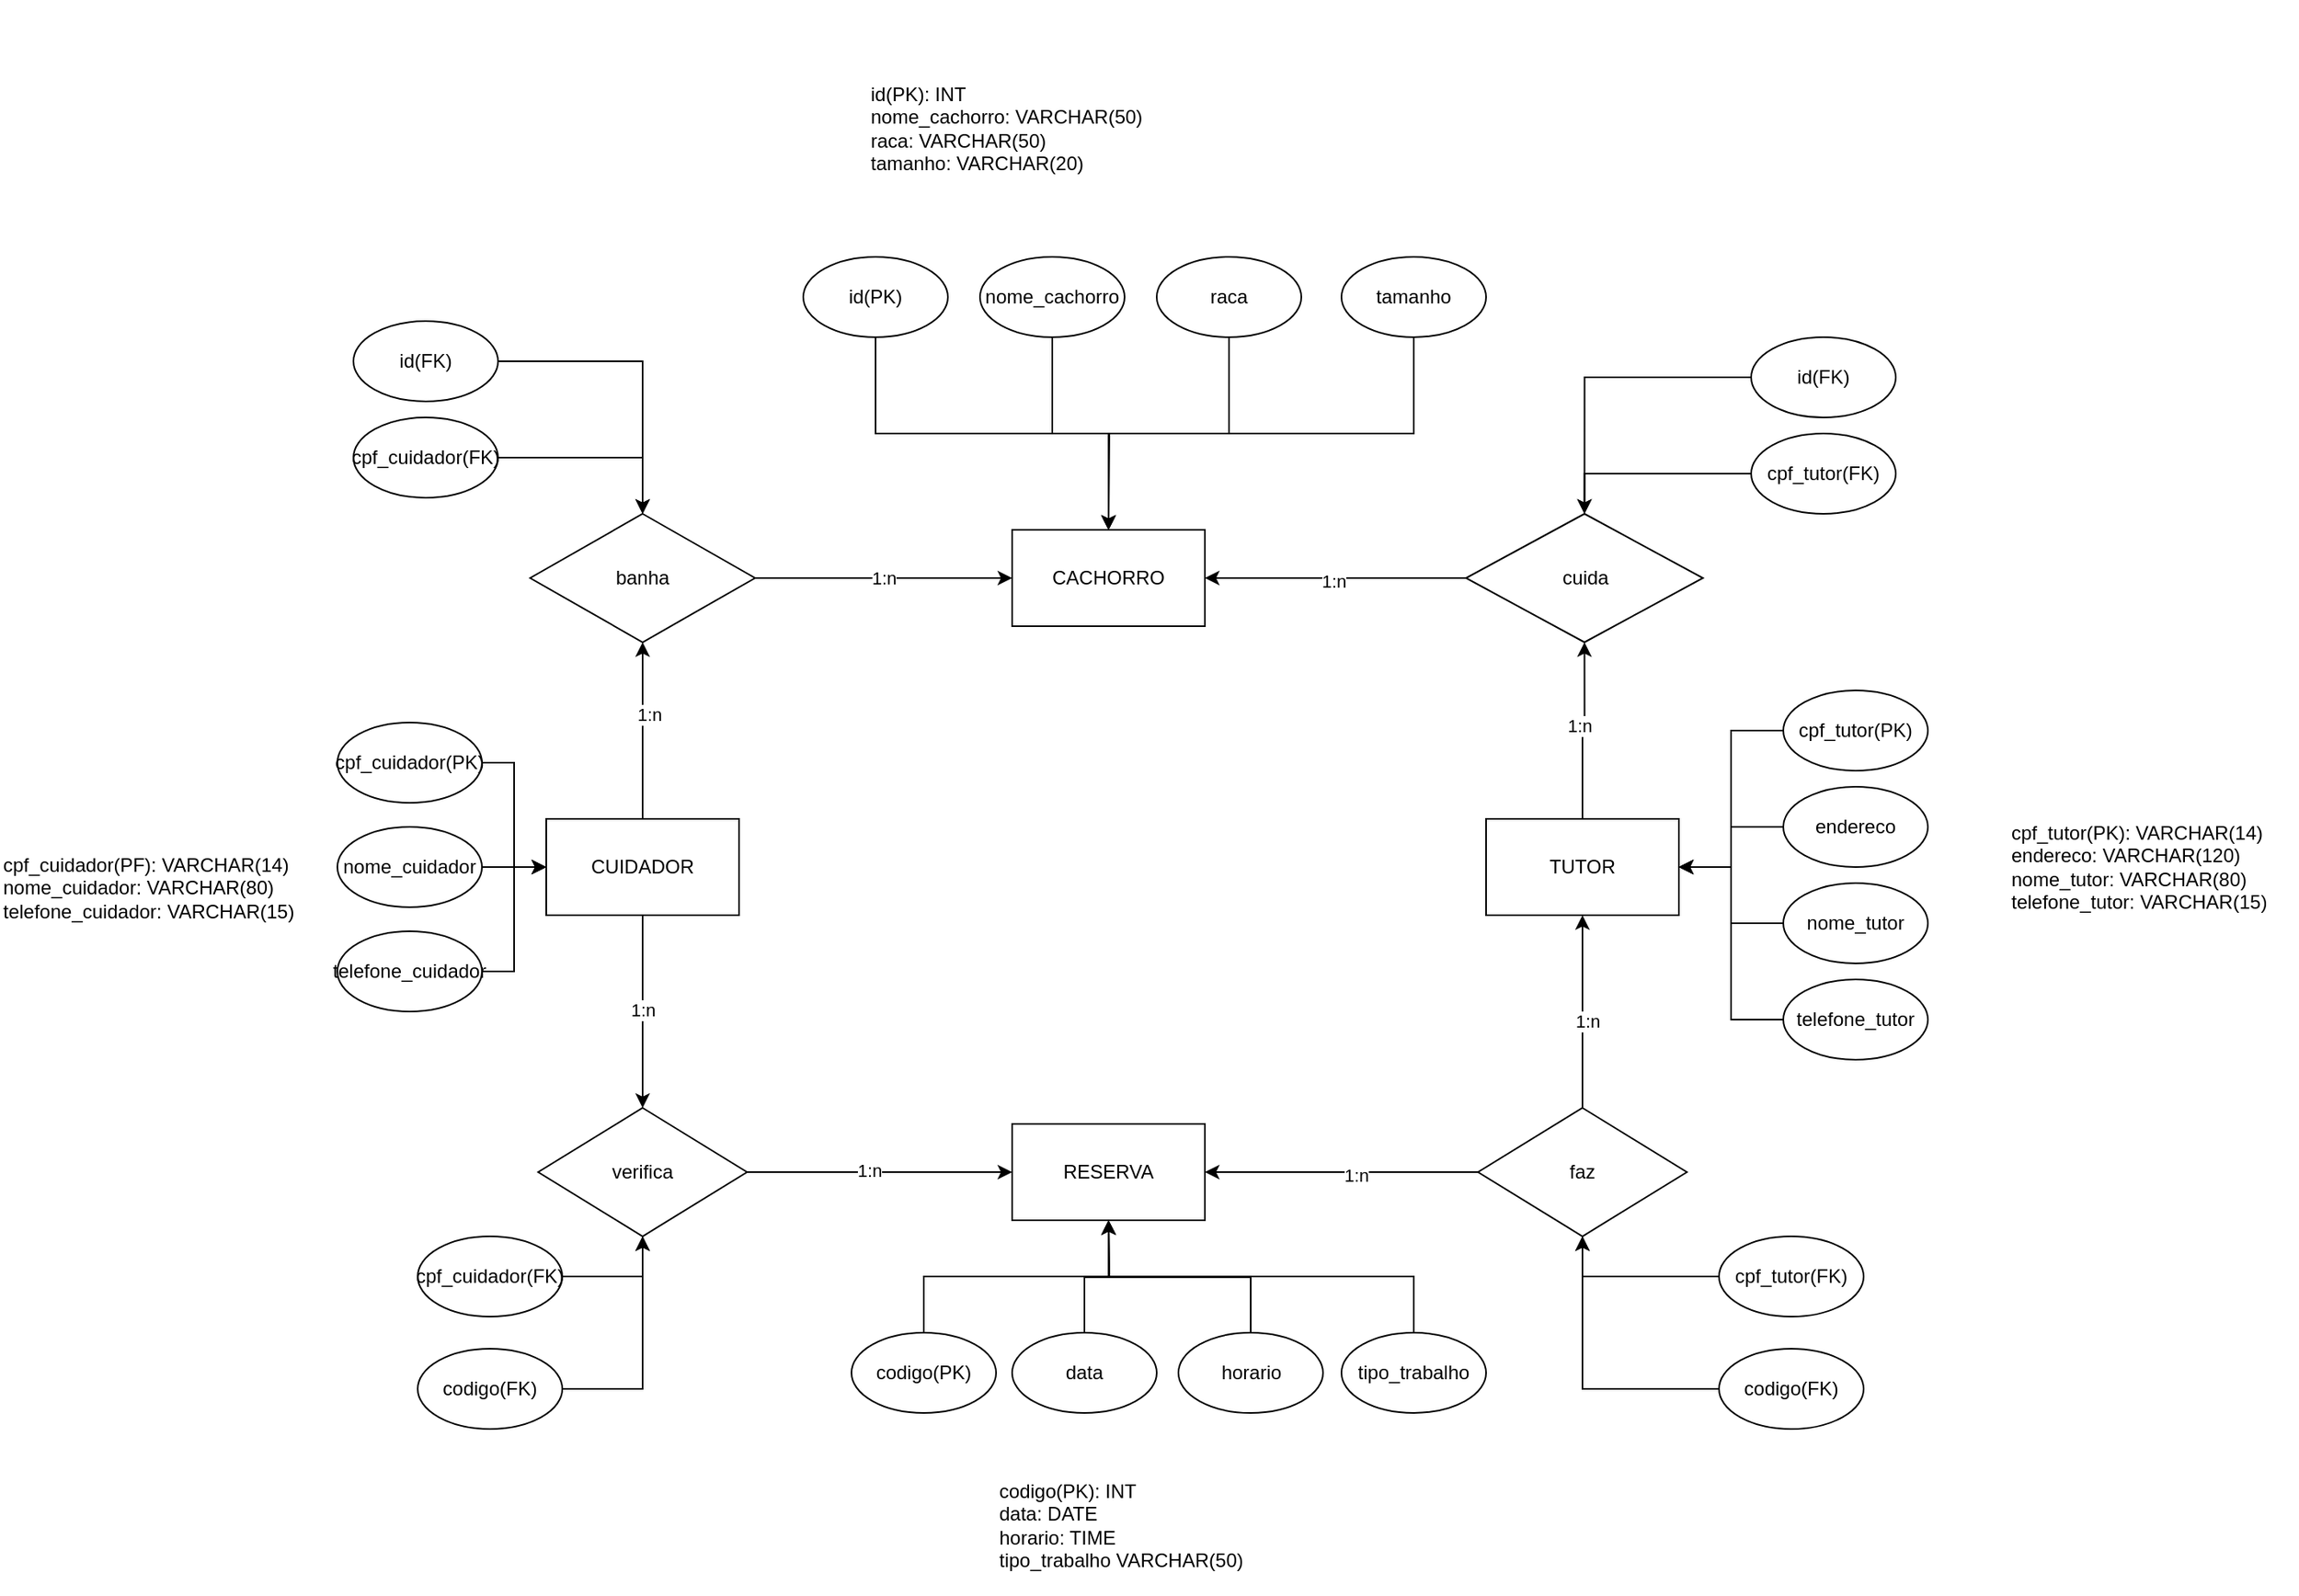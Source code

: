 <mxfile version="28.2.8">
  <diagram name="Página-1" id="SAmPTXIBSsvGu41LcWDt">
    <mxGraphModel dx="2574" dy="2038" grid="1" gridSize="10" guides="1" tooltips="1" connect="1" arrows="1" fold="1" page="1" pageScale="1" pageWidth="827" pageHeight="1169" math="0" shadow="0">
      <root>
        <mxCell id="0" />
        <mxCell id="1" parent="0" />
        <mxCell id="lc3q0VoDy4iHKCMBtsfO-1" value="CACHORRO" style="rounded=0;whiteSpace=wrap;html=1;" vertex="1" parent="1">
          <mxGeometry x="310" y="40" width="120" height="60" as="geometry" />
        </mxCell>
        <mxCell id="lc3q0VoDy4iHKCMBtsfO-17" style="edgeStyle=orthogonalEdgeStyle;rounded=0;orthogonalLoop=1;jettySize=auto;html=1;exitX=0;exitY=0.5;exitDx=0;exitDy=0;entryX=1;entryY=0.5;entryDx=0;entryDy=0;" edge="1" parent="1" source="lc3q0VoDy4iHKCMBtsfO-2" target="lc3q0VoDy4iHKCMBtsfO-1">
          <mxGeometry relative="1" as="geometry" />
        </mxCell>
        <mxCell id="lc3q0VoDy4iHKCMBtsfO-86" value="1:n" style="edgeLabel;html=1;align=center;verticalAlign=middle;resizable=0;points=[];" vertex="1" connectable="0" parent="lc3q0VoDy4iHKCMBtsfO-17">
          <mxGeometry x="0.019" y="2" relative="1" as="geometry">
            <mxPoint as="offset" />
          </mxGeometry>
        </mxCell>
        <mxCell id="lc3q0VoDy4iHKCMBtsfO-2" value="cuida" style="rhombus;whiteSpace=wrap;html=1;" vertex="1" parent="1">
          <mxGeometry x="592.5" y="30" width="147.5" height="80" as="geometry" />
        </mxCell>
        <mxCell id="lc3q0VoDy4iHKCMBtsfO-92" style="edgeStyle=orthogonalEdgeStyle;rounded=0;orthogonalLoop=1;jettySize=auto;html=1;exitX=1;exitY=0.5;exitDx=0;exitDy=0;entryX=0;entryY=0.5;entryDx=0;entryDy=0;" edge="1" parent="1" source="lc3q0VoDy4iHKCMBtsfO-3" target="lc3q0VoDy4iHKCMBtsfO-1">
          <mxGeometry relative="1" as="geometry" />
        </mxCell>
        <mxCell id="lc3q0VoDy4iHKCMBtsfO-97" value="1:n" style="edgeLabel;html=1;align=center;verticalAlign=middle;resizable=0;points=[];" vertex="1" connectable="0" parent="lc3q0VoDy4iHKCMBtsfO-92">
          <mxGeometry x="0.193" y="-6" relative="1" as="geometry">
            <mxPoint x="-16" y="-6" as="offset" />
          </mxGeometry>
        </mxCell>
        <mxCell id="lc3q0VoDy4iHKCMBtsfO-3" value="banha" style="rhombus;whiteSpace=wrap;html=1;" vertex="1" parent="1">
          <mxGeometry x="10" y="30" width="140" height="80" as="geometry" />
        </mxCell>
        <mxCell id="lc3q0VoDy4iHKCMBtsfO-6" value="RESERVA" style="rounded=0;whiteSpace=wrap;html=1;" vertex="1" parent="1">
          <mxGeometry x="310" y="410" width="120" height="60" as="geometry" />
        </mxCell>
        <mxCell id="lc3q0VoDy4iHKCMBtsfO-16" style="edgeStyle=orthogonalEdgeStyle;rounded=0;orthogonalLoop=1;jettySize=auto;html=1;exitX=0.5;exitY=0;exitDx=0;exitDy=0;entryX=0.5;entryY=1;entryDx=0;entryDy=0;" edge="1" parent="1" source="lc3q0VoDy4iHKCMBtsfO-7" target="lc3q0VoDy4iHKCMBtsfO-10">
          <mxGeometry relative="1" as="geometry" />
        </mxCell>
        <mxCell id="lc3q0VoDy4iHKCMBtsfO-88" value="1:n" style="edgeLabel;html=1;align=center;verticalAlign=middle;resizable=0;points=[];" vertex="1" connectable="0" parent="lc3q0VoDy4iHKCMBtsfO-16">
          <mxGeometry x="-0.081" y="-3" relative="1" as="geometry">
            <mxPoint y="1" as="offset" />
          </mxGeometry>
        </mxCell>
        <mxCell id="lc3q0VoDy4iHKCMBtsfO-93" style="edgeStyle=orthogonalEdgeStyle;rounded=0;orthogonalLoop=1;jettySize=auto;html=1;exitX=0;exitY=0.5;exitDx=0;exitDy=0;entryX=1;entryY=0.5;entryDx=0;entryDy=0;" edge="1" parent="1" source="lc3q0VoDy4iHKCMBtsfO-7" target="lc3q0VoDy4iHKCMBtsfO-6">
          <mxGeometry relative="1" as="geometry" />
        </mxCell>
        <mxCell id="lc3q0VoDy4iHKCMBtsfO-94" value="1:n" style="edgeLabel;html=1;align=center;verticalAlign=middle;resizable=0;points=[];" vertex="1" connectable="0" parent="lc3q0VoDy4iHKCMBtsfO-93">
          <mxGeometry x="-0.106" y="2" relative="1" as="geometry">
            <mxPoint as="offset" />
          </mxGeometry>
        </mxCell>
        <mxCell id="lc3q0VoDy4iHKCMBtsfO-7" value="faz" style="rhombus;whiteSpace=wrap;html=1;" vertex="1" parent="1">
          <mxGeometry x="600" y="400" width="130" height="80" as="geometry" />
        </mxCell>
        <mxCell id="lc3q0VoDy4iHKCMBtsfO-14" style="edgeStyle=orthogonalEdgeStyle;rounded=0;orthogonalLoop=1;jettySize=auto;html=1;exitX=1;exitY=0.5;exitDx=0;exitDy=0;entryX=0;entryY=0.5;entryDx=0;entryDy=0;" edge="1" parent="1" source="lc3q0VoDy4iHKCMBtsfO-8" target="lc3q0VoDy4iHKCMBtsfO-6">
          <mxGeometry relative="1" as="geometry" />
        </mxCell>
        <mxCell id="lc3q0VoDy4iHKCMBtsfO-90" value="1:n" style="edgeLabel;html=1;align=center;verticalAlign=middle;resizable=0;points=[];" vertex="1" connectable="0" parent="lc3q0VoDy4iHKCMBtsfO-14">
          <mxGeometry x="-0.077" y="1" relative="1" as="geometry">
            <mxPoint as="offset" />
          </mxGeometry>
        </mxCell>
        <mxCell id="lc3q0VoDy4iHKCMBtsfO-8" value="verifica" style="rhombus;whiteSpace=wrap;html=1;" vertex="1" parent="1">
          <mxGeometry x="15" y="400" width="130" height="80" as="geometry" />
        </mxCell>
        <mxCell id="lc3q0VoDy4iHKCMBtsfO-13" style="edgeStyle=orthogonalEdgeStyle;rounded=0;orthogonalLoop=1;jettySize=auto;html=1;exitX=0.5;exitY=1;exitDx=0;exitDy=0;entryX=0.5;entryY=0;entryDx=0;entryDy=0;" edge="1" parent="1" source="lc3q0VoDy4iHKCMBtsfO-9" target="lc3q0VoDy4iHKCMBtsfO-8">
          <mxGeometry relative="1" as="geometry" />
        </mxCell>
        <mxCell id="lc3q0VoDy4iHKCMBtsfO-95" value="1:n" style="edgeLabel;html=1;align=center;verticalAlign=middle;resizable=0;points=[];" vertex="1" connectable="0" parent="lc3q0VoDy4iHKCMBtsfO-13">
          <mxGeometry x="-0.038" relative="1" as="geometry">
            <mxPoint y="1" as="offset" />
          </mxGeometry>
        </mxCell>
        <mxCell id="lc3q0VoDy4iHKCMBtsfO-91" style="edgeStyle=orthogonalEdgeStyle;rounded=0;orthogonalLoop=1;jettySize=auto;html=1;exitX=0.5;exitY=0;exitDx=0;exitDy=0;entryX=0.5;entryY=1;entryDx=0;entryDy=0;" edge="1" parent="1" source="lc3q0VoDy4iHKCMBtsfO-9" target="lc3q0VoDy4iHKCMBtsfO-3">
          <mxGeometry relative="1" as="geometry" />
        </mxCell>
        <mxCell id="lc3q0VoDy4iHKCMBtsfO-96" value="1:n" style="edgeLabel;html=1;align=center;verticalAlign=middle;resizable=0;points=[];" vertex="1" connectable="0" parent="lc3q0VoDy4iHKCMBtsfO-91">
          <mxGeometry x="0.21" y="-4" relative="1" as="geometry">
            <mxPoint y="1" as="offset" />
          </mxGeometry>
        </mxCell>
        <mxCell id="lc3q0VoDy4iHKCMBtsfO-9" value="CUIDADOR" style="rounded=0;whiteSpace=wrap;html=1;" vertex="1" parent="1">
          <mxGeometry x="20" y="220" width="120" height="60" as="geometry" />
        </mxCell>
        <mxCell id="lc3q0VoDy4iHKCMBtsfO-19" style="edgeStyle=orthogonalEdgeStyle;rounded=0;orthogonalLoop=1;jettySize=auto;html=1;exitX=0.5;exitY=0;exitDx=0;exitDy=0;entryX=0.5;entryY=1;entryDx=0;entryDy=0;" edge="1" parent="1" source="lc3q0VoDy4iHKCMBtsfO-10" target="lc3q0VoDy4iHKCMBtsfO-2">
          <mxGeometry relative="1" as="geometry" />
        </mxCell>
        <mxCell id="lc3q0VoDy4iHKCMBtsfO-87" value="1:n" style="edgeLabel;html=1;align=center;verticalAlign=middle;resizable=0;points=[];" vertex="1" connectable="0" parent="lc3q0VoDy4iHKCMBtsfO-19">
          <mxGeometry x="0.091" y="4" relative="1" as="geometry">
            <mxPoint y="1" as="offset" />
          </mxGeometry>
        </mxCell>
        <mxCell id="lc3q0VoDy4iHKCMBtsfO-10" value="TUTOR" style="rounded=0;whiteSpace=wrap;html=1;" vertex="1" parent="1">
          <mxGeometry x="605" y="220" width="120" height="60" as="geometry" />
        </mxCell>
        <mxCell id="lc3q0VoDy4iHKCMBtsfO-21" style="edgeStyle=orthogonalEdgeStyle;rounded=0;orthogonalLoop=1;jettySize=auto;html=1;exitX=1;exitY=0.5;exitDx=0;exitDy=0;entryX=0.5;entryY=0;entryDx=0;entryDy=0;" edge="1" parent="1" source="lc3q0VoDy4iHKCMBtsfO-20" target="lc3q0VoDy4iHKCMBtsfO-3">
          <mxGeometry relative="1" as="geometry" />
        </mxCell>
        <mxCell id="lc3q0VoDy4iHKCMBtsfO-20" value="cpf_cuidador(FK)" style="ellipse;whiteSpace=wrap;html=1;" vertex="1" parent="1">
          <mxGeometry x="-100" y="-30" width="90" height="50" as="geometry" />
        </mxCell>
        <mxCell id="lc3q0VoDy4iHKCMBtsfO-23" style="edgeStyle=orthogonalEdgeStyle;rounded=0;orthogonalLoop=1;jettySize=auto;html=1;exitX=1;exitY=0.5;exitDx=0;exitDy=0;entryX=0.5;entryY=0;entryDx=0;entryDy=0;" edge="1" parent="1" source="lc3q0VoDy4iHKCMBtsfO-22" target="lc3q0VoDy4iHKCMBtsfO-3">
          <mxGeometry relative="1" as="geometry" />
        </mxCell>
        <mxCell id="lc3q0VoDy4iHKCMBtsfO-22" value="id(FK)" style="ellipse;whiteSpace=wrap;html=1;" vertex="1" parent="1">
          <mxGeometry x="-100" y="-90" width="90" height="50" as="geometry" />
        </mxCell>
        <mxCell id="lc3q0VoDy4iHKCMBtsfO-37" style="edgeStyle=orthogonalEdgeStyle;rounded=0;orthogonalLoop=1;jettySize=auto;html=1;exitX=0.5;exitY=1;exitDx=0;exitDy=0;" edge="1" parent="1" source="lc3q0VoDy4iHKCMBtsfO-25">
          <mxGeometry relative="1" as="geometry">
            <mxPoint x="370" y="40" as="targetPoint" />
          </mxGeometry>
        </mxCell>
        <mxCell id="lc3q0VoDy4iHKCMBtsfO-25" value="nome_cachorro" style="ellipse;whiteSpace=wrap;html=1;" vertex="1" parent="1">
          <mxGeometry x="290" y="-130" width="90" height="50" as="geometry" />
        </mxCell>
        <mxCell id="lc3q0VoDy4iHKCMBtsfO-36" style="edgeStyle=orthogonalEdgeStyle;rounded=0;orthogonalLoop=1;jettySize=auto;html=1;exitX=0.5;exitY=1;exitDx=0;exitDy=0;entryX=0.5;entryY=0;entryDx=0;entryDy=0;" edge="1" parent="1" source="lc3q0VoDy4iHKCMBtsfO-26" target="lc3q0VoDy4iHKCMBtsfO-1">
          <mxGeometry relative="1" as="geometry" />
        </mxCell>
        <mxCell id="lc3q0VoDy4iHKCMBtsfO-26" value="id(PK)" style="ellipse;whiteSpace=wrap;html=1;" vertex="1" parent="1">
          <mxGeometry x="180" y="-130" width="90" height="50" as="geometry" />
        </mxCell>
        <mxCell id="lc3q0VoDy4iHKCMBtsfO-39" style="edgeStyle=orthogonalEdgeStyle;rounded=0;orthogonalLoop=1;jettySize=auto;html=1;exitX=0.5;exitY=1;exitDx=0;exitDy=0;entryX=0.5;entryY=0;entryDx=0;entryDy=0;" edge="1" parent="1" source="lc3q0VoDy4iHKCMBtsfO-27" target="lc3q0VoDy4iHKCMBtsfO-1">
          <mxGeometry relative="1" as="geometry" />
        </mxCell>
        <mxCell id="lc3q0VoDy4iHKCMBtsfO-27" value="raca" style="ellipse;whiteSpace=wrap;html=1;" vertex="1" parent="1">
          <mxGeometry x="400" y="-130" width="90" height="50" as="geometry" />
        </mxCell>
        <mxCell id="lc3q0VoDy4iHKCMBtsfO-40" style="edgeStyle=orthogonalEdgeStyle;rounded=0;orthogonalLoop=1;jettySize=auto;html=1;exitX=0.5;exitY=1;exitDx=0;exitDy=0;entryX=0.5;entryY=0;entryDx=0;entryDy=0;" edge="1" parent="1" source="lc3q0VoDy4iHKCMBtsfO-28" target="lc3q0VoDy4iHKCMBtsfO-1">
          <mxGeometry relative="1" as="geometry" />
        </mxCell>
        <mxCell id="lc3q0VoDy4iHKCMBtsfO-28" value="tamanho" style="ellipse;whiteSpace=wrap;html=1;" vertex="1" parent="1">
          <mxGeometry x="515" y="-130" width="90" height="50" as="geometry" />
        </mxCell>
        <mxCell id="lc3q0VoDy4iHKCMBtsfO-42" style="edgeStyle=orthogonalEdgeStyle;rounded=0;orthogonalLoop=1;jettySize=auto;html=1;exitX=0;exitY=0.5;exitDx=0;exitDy=0;entryX=0.5;entryY=0;entryDx=0;entryDy=0;" edge="1" parent="1" source="lc3q0VoDy4iHKCMBtsfO-41" target="lc3q0VoDy4iHKCMBtsfO-2">
          <mxGeometry relative="1" as="geometry" />
        </mxCell>
        <mxCell id="lc3q0VoDy4iHKCMBtsfO-41" value="id(FK)" style="ellipse;whiteSpace=wrap;html=1;" vertex="1" parent="1">
          <mxGeometry x="770" y="-80" width="90" height="50" as="geometry" />
        </mxCell>
        <mxCell id="lc3q0VoDy4iHKCMBtsfO-44" style="edgeStyle=orthogonalEdgeStyle;rounded=0;orthogonalLoop=1;jettySize=auto;html=1;exitX=0;exitY=0.5;exitDx=0;exitDy=0;entryX=0.5;entryY=0;entryDx=0;entryDy=0;" edge="1" parent="1" source="lc3q0VoDy4iHKCMBtsfO-43" target="lc3q0VoDy4iHKCMBtsfO-2">
          <mxGeometry relative="1" as="geometry" />
        </mxCell>
        <mxCell id="lc3q0VoDy4iHKCMBtsfO-43" value="cpf_tutor(FK)" style="ellipse;whiteSpace=wrap;html=1;" vertex="1" parent="1">
          <mxGeometry x="770" y="-20" width="90" height="50" as="geometry" />
        </mxCell>
        <mxCell id="lc3q0VoDy4iHKCMBtsfO-49" style="edgeStyle=orthogonalEdgeStyle;rounded=0;orthogonalLoop=1;jettySize=auto;html=1;exitX=0;exitY=0.5;exitDx=0;exitDy=0;entryX=1;entryY=0.5;entryDx=0;entryDy=0;" edge="1" parent="1" source="lc3q0VoDy4iHKCMBtsfO-45" target="lc3q0VoDy4iHKCMBtsfO-10">
          <mxGeometry relative="1" as="geometry" />
        </mxCell>
        <mxCell id="lc3q0VoDy4iHKCMBtsfO-45" value="cpf_tutor(PK)" style="ellipse;whiteSpace=wrap;html=1;" vertex="1" parent="1">
          <mxGeometry x="790" y="140" width="90" height="50" as="geometry" />
        </mxCell>
        <mxCell id="lc3q0VoDy4iHKCMBtsfO-50" style="edgeStyle=orthogonalEdgeStyle;rounded=0;orthogonalLoop=1;jettySize=auto;html=1;exitX=0;exitY=0.5;exitDx=0;exitDy=0;entryX=1;entryY=0.5;entryDx=0;entryDy=0;" edge="1" parent="1" source="lc3q0VoDy4iHKCMBtsfO-46" target="lc3q0VoDy4iHKCMBtsfO-10">
          <mxGeometry relative="1" as="geometry" />
        </mxCell>
        <mxCell id="lc3q0VoDy4iHKCMBtsfO-46" value="endereco" style="ellipse;whiteSpace=wrap;html=1;" vertex="1" parent="1">
          <mxGeometry x="790" y="200" width="90" height="50" as="geometry" />
        </mxCell>
        <mxCell id="lc3q0VoDy4iHKCMBtsfO-52" style="edgeStyle=orthogonalEdgeStyle;rounded=0;orthogonalLoop=1;jettySize=auto;html=1;exitX=0;exitY=0.5;exitDx=0;exitDy=0;entryX=1;entryY=0.5;entryDx=0;entryDy=0;" edge="1" parent="1" source="lc3q0VoDy4iHKCMBtsfO-47" target="lc3q0VoDy4iHKCMBtsfO-10">
          <mxGeometry relative="1" as="geometry" />
        </mxCell>
        <mxCell id="lc3q0VoDy4iHKCMBtsfO-47" value="telefone_tutor" style="ellipse;whiteSpace=wrap;html=1;" vertex="1" parent="1">
          <mxGeometry x="790" y="320" width="90" height="50" as="geometry" />
        </mxCell>
        <mxCell id="lc3q0VoDy4iHKCMBtsfO-51" style="edgeStyle=orthogonalEdgeStyle;rounded=0;orthogonalLoop=1;jettySize=auto;html=1;exitX=0;exitY=0.5;exitDx=0;exitDy=0;entryX=1;entryY=0.5;entryDx=0;entryDy=0;" edge="1" parent="1" source="lc3q0VoDy4iHKCMBtsfO-48" target="lc3q0VoDy4iHKCMBtsfO-10">
          <mxGeometry relative="1" as="geometry" />
        </mxCell>
        <mxCell id="lc3q0VoDy4iHKCMBtsfO-48" value="nome_tutor" style="ellipse;whiteSpace=wrap;html=1;" vertex="1" parent="1">
          <mxGeometry x="790" y="260" width="90" height="50" as="geometry" />
        </mxCell>
        <mxCell id="lc3q0VoDy4iHKCMBtsfO-59" style="edgeStyle=orthogonalEdgeStyle;rounded=0;orthogonalLoop=1;jettySize=auto;html=1;exitX=0;exitY=0.5;exitDx=0;exitDy=0;entryX=0.5;entryY=1;entryDx=0;entryDy=0;" edge="1" parent="1" source="lc3q0VoDy4iHKCMBtsfO-57" target="lc3q0VoDy4iHKCMBtsfO-7">
          <mxGeometry relative="1" as="geometry" />
        </mxCell>
        <mxCell id="lc3q0VoDy4iHKCMBtsfO-57" value="cpf_tutor(FK)" style="ellipse;whiteSpace=wrap;html=1;" vertex="1" parent="1">
          <mxGeometry x="750" y="480" width="90" height="50" as="geometry" />
        </mxCell>
        <mxCell id="lc3q0VoDy4iHKCMBtsfO-60" style="edgeStyle=orthogonalEdgeStyle;rounded=0;orthogonalLoop=1;jettySize=auto;html=1;exitX=0;exitY=0.5;exitDx=0;exitDy=0;entryX=0.5;entryY=1;entryDx=0;entryDy=0;" edge="1" parent="1" source="lc3q0VoDy4iHKCMBtsfO-58" target="lc3q0VoDy4iHKCMBtsfO-7">
          <mxGeometry relative="1" as="geometry" />
        </mxCell>
        <mxCell id="lc3q0VoDy4iHKCMBtsfO-58" value="codigo(FK)" style="ellipse;whiteSpace=wrap;html=1;" vertex="1" parent="1">
          <mxGeometry x="750" y="550" width="90" height="50" as="geometry" />
        </mxCell>
        <mxCell id="lc3q0VoDy4iHKCMBtsfO-69" style="edgeStyle=orthogonalEdgeStyle;rounded=0;orthogonalLoop=1;jettySize=auto;html=1;exitX=0.5;exitY=0;exitDx=0;exitDy=0;" edge="1" parent="1" source="lc3q0VoDy4iHKCMBtsfO-63">
          <mxGeometry relative="1" as="geometry">
            <mxPoint x="370" y="470" as="targetPoint" />
          </mxGeometry>
        </mxCell>
        <mxCell id="lc3q0VoDy4iHKCMBtsfO-63" value="data" style="ellipse;whiteSpace=wrap;html=1;" vertex="1" parent="1">
          <mxGeometry x="310" y="540" width="90" height="50" as="geometry" />
        </mxCell>
        <mxCell id="lc3q0VoDy4iHKCMBtsfO-70" style="edgeStyle=orthogonalEdgeStyle;rounded=0;orthogonalLoop=1;jettySize=auto;html=1;exitX=0.5;exitY=0;exitDx=0;exitDy=0;" edge="1" parent="1" source="lc3q0VoDy4iHKCMBtsfO-64">
          <mxGeometry relative="1" as="geometry">
            <mxPoint x="370" y="470" as="targetPoint" />
          </mxGeometry>
        </mxCell>
        <mxCell id="lc3q0VoDy4iHKCMBtsfO-64" value="horario" style="ellipse;whiteSpace=wrap;html=1;" vertex="1" parent="1">
          <mxGeometry x="413.5" y="540" width="90" height="50" as="geometry" />
        </mxCell>
        <mxCell id="lc3q0VoDy4iHKCMBtsfO-67" style="edgeStyle=orthogonalEdgeStyle;rounded=0;orthogonalLoop=1;jettySize=auto;html=1;exitX=0.5;exitY=0;exitDx=0;exitDy=0;entryX=0.5;entryY=1;entryDx=0;entryDy=0;" edge="1" parent="1" source="lc3q0VoDy4iHKCMBtsfO-65" target="lc3q0VoDy4iHKCMBtsfO-6">
          <mxGeometry relative="1" as="geometry" />
        </mxCell>
        <mxCell id="lc3q0VoDy4iHKCMBtsfO-65" value="codigo(PK)" style="ellipse;whiteSpace=wrap;html=1;" vertex="1" parent="1">
          <mxGeometry x="210" y="540" width="90" height="50" as="geometry" />
        </mxCell>
        <mxCell id="lc3q0VoDy4iHKCMBtsfO-71" style="edgeStyle=orthogonalEdgeStyle;rounded=0;orthogonalLoop=1;jettySize=auto;html=1;exitX=0.5;exitY=0;exitDx=0;exitDy=0;entryX=0.5;entryY=1;entryDx=0;entryDy=0;" edge="1" parent="1" source="lc3q0VoDy4iHKCMBtsfO-66" target="lc3q0VoDy4iHKCMBtsfO-6">
          <mxGeometry relative="1" as="geometry" />
        </mxCell>
        <mxCell id="lc3q0VoDy4iHKCMBtsfO-66" value="tipo_trabalho" style="ellipse;whiteSpace=wrap;html=1;" vertex="1" parent="1">
          <mxGeometry x="515" y="540" width="90" height="50" as="geometry" />
        </mxCell>
        <mxCell id="lc3q0VoDy4iHKCMBtsfO-75" style="edgeStyle=orthogonalEdgeStyle;rounded=0;orthogonalLoop=1;jettySize=auto;html=1;exitX=1;exitY=0.5;exitDx=0;exitDy=0;entryX=0.5;entryY=1;entryDx=0;entryDy=0;" edge="1" parent="1" source="lc3q0VoDy4iHKCMBtsfO-73" target="lc3q0VoDy4iHKCMBtsfO-8">
          <mxGeometry relative="1" as="geometry" />
        </mxCell>
        <mxCell id="lc3q0VoDy4iHKCMBtsfO-73" value="cpf_cuidador(FK)" style="ellipse;whiteSpace=wrap;html=1;" vertex="1" parent="1">
          <mxGeometry x="-60" y="480" width="90" height="50" as="geometry" />
        </mxCell>
        <mxCell id="lc3q0VoDy4iHKCMBtsfO-77" style="edgeStyle=orthogonalEdgeStyle;rounded=0;orthogonalLoop=1;jettySize=auto;html=1;exitX=1;exitY=0.5;exitDx=0;exitDy=0;entryX=0.5;entryY=1;entryDx=0;entryDy=0;" edge="1" parent="1" source="lc3q0VoDy4iHKCMBtsfO-74" target="lc3q0VoDy4iHKCMBtsfO-8">
          <mxGeometry relative="1" as="geometry" />
        </mxCell>
        <mxCell id="lc3q0VoDy4iHKCMBtsfO-74" value="codigo(FK)" style="ellipse;whiteSpace=wrap;html=1;" vertex="1" parent="1">
          <mxGeometry x="-60" y="550" width="90" height="50" as="geometry" />
        </mxCell>
        <mxCell id="lc3q0VoDy4iHKCMBtsfO-83" style="edgeStyle=orthogonalEdgeStyle;rounded=0;orthogonalLoop=1;jettySize=auto;html=1;exitX=1;exitY=0.5;exitDx=0;exitDy=0;entryX=0;entryY=0.5;entryDx=0;entryDy=0;" edge="1" parent="1" source="lc3q0VoDy4iHKCMBtsfO-78" target="lc3q0VoDy4iHKCMBtsfO-9">
          <mxGeometry relative="1" as="geometry" />
        </mxCell>
        <mxCell id="lc3q0VoDy4iHKCMBtsfO-78" value="nome_cuidador" style="ellipse;whiteSpace=wrap;html=1;" vertex="1" parent="1">
          <mxGeometry x="-110" y="225" width="90" height="50" as="geometry" />
        </mxCell>
        <mxCell id="lc3q0VoDy4iHKCMBtsfO-82" style="edgeStyle=orthogonalEdgeStyle;rounded=0;orthogonalLoop=1;jettySize=auto;html=1;exitX=1;exitY=0.5;exitDx=0;exitDy=0;entryX=0;entryY=0.5;entryDx=0;entryDy=0;" edge="1" parent="1" source="lc3q0VoDy4iHKCMBtsfO-79" target="lc3q0VoDy4iHKCMBtsfO-9">
          <mxGeometry relative="1" as="geometry" />
        </mxCell>
        <mxCell id="lc3q0VoDy4iHKCMBtsfO-79" value="cpf_cuidador(PK)" style="ellipse;whiteSpace=wrap;html=1;" vertex="1" parent="1">
          <mxGeometry x="-110" y="160" width="90" height="50" as="geometry" />
        </mxCell>
        <mxCell id="lc3q0VoDy4iHKCMBtsfO-81" style="edgeStyle=orthogonalEdgeStyle;rounded=0;orthogonalLoop=1;jettySize=auto;html=1;exitX=1;exitY=0.5;exitDx=0;exitDy=0;entryX=0;entryY=0.5;entryDx=0;entryDy=0;" edge="1" parent="1" source="lc3q0VoDy4iHKCMBtsfO-80" target="lc3q0VoDy4iHKCMBtsfO-9">
          <mxGeometry relative="1" as="geometry" />
        </mxCell>
        <mxCell id="lc3q0VoDy4iHKCMBtsfO-80" value="telefone_cuidador" style="ellipse;whiteSpace=wrap;html=1;" vertex="1" parent="1">
          <mxGeometry x="-110" y="290" width="90" height="50" as="geometry" />
        </mxCell>
        <mxCell id="lc3q0VoDy4iHKCMBtsfO-100" value="&lt;h1 style=&quot;margin-top: 0px;&quot;&gt;&lt;br&gt;&lt;/h1&gt;&lt;div&gt;id(PK): INT&lt;/div&gt;&lt;div&gt;nome_cachorro: VARCHAR(50)&lt;/div&gt;&lt;div&gt;raca:&amp;nbsp;&lt;span style=&quot;background-color: transparent; color: light-dark(rgb(0, 0, 0), rgb(255, 255, 255));&quot;&gt;VARCHAR(50)&lt;/span&gt;&lt;/div&gt;&lt;div&gt;tamanho:&amp;nbsp;&lt;span style=&quot;background-color: transparent; color: light-dark(rgb(0, 0, 0), rgb(255, 255, 255));&quot;&gt;VARCHAR(20)&lt;/span&gt;&lt;/div&gt;" style="text;html=1;whiteSpace=wrap;overflow=hidden;rounded=0;" vertex="1" parent="1">
          <mxGeometry x="220" y="-290" width="350" height="130" as="geometry" />
        </mxCell>
        <mxCell id="lc3q0VoDy4iHKCMBtsfO-102" value="&lt;h1 style=&quot;margin-top: 0px;&quot;&gt;&lt;br&gt;&lt;/h1&gt;&lt;div&gt;cpf_cuidador(PF):&amp;nbsp;&lt;span style=&quot;background-color: transparent; color: light-dark(rgb(0, 0, 0), rgb(255, 255, 255));&quot;&gt;VARCHAR(14)&lt;/span&gt;&lt;/div&gt;&lt;div&gt;nome_cuidador:&amp;nbsp;&lt;span style=&quot;background-color: transparent; color: light-dark(rgb(0, 0, 0), rgb(255, 255, 255));&quot;&gt;VARCHAR(80)&lt;/span&gt;&lt;/div&gt;&lt;div&gt;telefone_cuidador:&amp;nbsp;&lt;span style=&quot;background-color: transparent; color: light-dark(rgb(0, 0, 0), rgb(255, 255, 255));&quot;&gt;VARCHAR(15)&amp;nbsp;&lt;/span&gt;&lt;/div&gt;" style="text;html=1;whiteSpace=wrap;overflow=hidden;rounded=0;" vertex="1" parent="1">
          <mxGeometry x="-320" y="190" width="190" height="120" as="geometry" />
        </mxCell>
        <mxCell id="lc3q0VoDy4iHKCMBtsfO-103" value="&lt;h1 style=&quot;margin-top: 0px;&quot;&gt;&lt;br&gt;&lt;/h1&gt;&lt;div&gt;codigo(PK): INT&lt;/div&gt;&lt;div&gt;data: DATE&lt;/div&gt;&lt;div&gt;horario: TIME&lt;/div&gt;&lt;div&gt;tipo_trabalho&amp;nbsp;&lt;span style=&quot;background-color: transparent; color: light-dark(rgb(0, 0, 0), rgb(255, 255, 255));&quot;&gt;VARCHAR(50)&lt;/span&gt;&lt;/div&gt;" style="text;html=1;whiteSpace=wrap;overflow=hidden;rounded=0;" vertex="1" parent="1">
          <mxGeometry x="300" y="580" width="180" height="120" as="geometry" />
        </mxCell>
        <mxCell id="lc3q0VoDy4iHKCMBtsfO-104" value="&lt;h1 style=&quot;margin-top: 0px;&quot;&gt;&lt;br&gt;&lt;/h1&gt;&lt;div&gt;cpf_tutor(PK):&amp;nbsp;&lt;span style=&quot;background-color: transparent; color: light-dark(rgb(0, 0, 0), rgb(255, 255, 255));&quot;&gt;VARCHAR(14)&lt;/span&gt;&lt;/div&gt;&lt;div&gt;endereco:&amp;nbsp;&lt;span style=&quot;background-color: transparent; color: light-dark(rgb(0, 0, 0), rgb(255, 255, 255));&quot;&gt;VARCHAR(120)&lt;/span&gt;&lt;/div&gt;&lt;div&gt;nome_tutor:&amp;nbsp;&lt;span style=&quot;background-color: transparent; color: light-dark(rgb(0, 0, 0), rgb(255, 255, 255));&quot;&gt;VARCHAR(80)&lt;/span&gt;&lt;/div&gt;&lt;div&gt;telefone_tutor:&amp;nbsp;&lt;span style=&quot;background-color: transparent; color: light-dark(rgb(0, 0, 0), rgb(255, 255, 255));&quot;&gt;VARCHAR(15)&lt;/span&gt;&lt;/div&gt;&lt;div&gt;&lt;br&gt;&lt;/div&gt;" style="text;html=1;whiteSpace=wrap;overflow=hidden;rounded=0;" vertex="1" parent="1">
          <mxGeometry x="930" y="170" width="180" height="120" as="geometry" />
        </mxCell>
      </root>
    </mxGraphModel>
  </diagram>
</mxfile>
